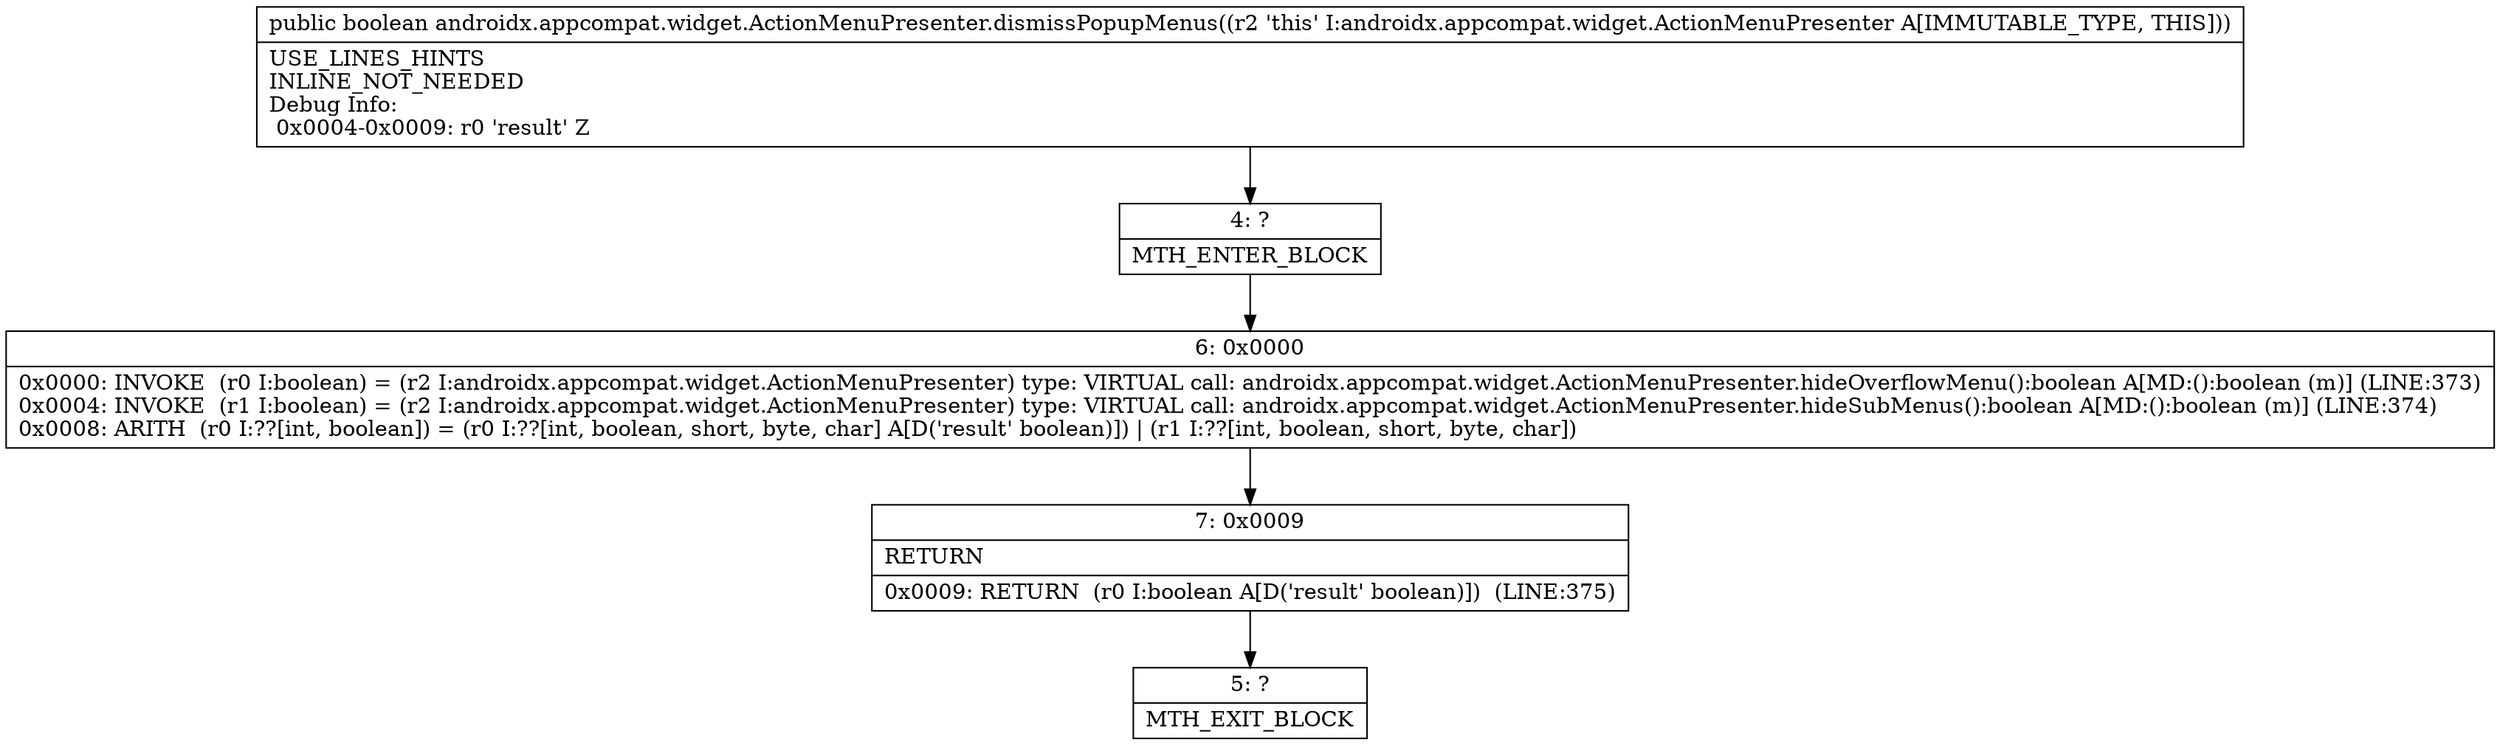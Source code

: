 digraph "CFG forandroidx.appcompat.widget.ActionMenuPresenter.dismissPopupMenus()Z" {
Node_4 [shape=record,label="{4\:\ ?|MTH_ENTER_BLOCK\l}"];
Node_6 [shape=record,label="{6\:\ 0x0000|0x0000: INVOKE  (r0 I:boolean) = (r2 I:androidx.appcompat.widget.ActionMenuPresenter) type: VIRTUAL call: androidx.appcompat.widget.ActionMenuPresenter.hideOverflowMenu():boolean A[MD:():boolean (m)] (LINE:373)\l0x0004: INVOKE  (r1 I:boolean) = (r2 I:androidx.appcompat.widget.ActionMenuPresenter) type: VIRTUAL call: androidx.appcompat.widget.ActionMenuPresenter.hideSubMenus():boolean A[MD:():boolean (m)] (LINE:374)\l0x0008: ARITH  (r0 I:??[int, boolean]) = (r0 I:??[int, boolean, short, byte, char] A[D('result' boolean)]) \| (r1 I:??[int, boolean, short, byte, char]) \l}"];
Node_7 [shape=record,label="{7\:\ 0x0009|RETURN\l|0x0009: RETURN  (r0 I:boolean A[D('result' boolean)])  (LINE:375)\l}"];
Node_5 [shape=record,label="{5\:\ ?|MTH_EXIT_BLOCK\l}"];
MethodNode[shape=record,label="{public boolean androidx.appcompat.widget.ActionMenuPresenter.dismissPopupMenus((r2 'this' I:androidx.appcompat.widget.ActionMenuPresenter A[IMMUTABLE_TYPE, THIS]))  | USE_LINES_HINTS\lINLINE_NOT_NEEDED\lDebug Info:\l  0x0004\-0x0009: r0 'result' Z\l}"];
MethodNode -> Node_4;Node_4 -> Node_6;
Node_6 -> Node_7;
Node_7 -> Node_5;
}

